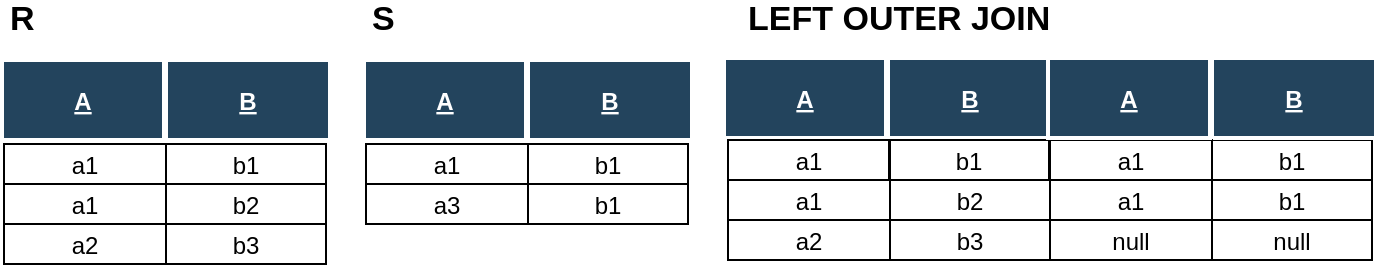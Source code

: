<mxfile version="12.2.2" type="device" pages="1"><diagram name="Page-1" id="8378b5f6-a2b2-b727-a746-972ab9d02e00"><mxGraphModel dx="932" dy="597" grid="1" gridSize="10" guides="1" tooltips="1" connect="0" arrows="1" fold="1" page="1" pageScale="1.5" pageWidth="1169" pageHeight="827" background="#ffffff" math="0" shadow="0"><root><mxCell id="0"/><mxCell id="1" parent="0"/><mxCell id="3HP0cJIl2MkH366SUQqJ-40" value="b1" style="fillColor=none;" vertex="1" parent="1"><mxGeometry x="122.0" y="102" width="80" height="20" as="geometry"/></mxCell><mxCell id="3HP0cJIl2MkH366SUQqJ-41" value="B" style="fillColor=#23445D;strokeColor=#FFFFFF;strokeWidth=2;fontColor=#FFFFFF;fontStyle=5" vertex="1" parent="1"><mxGeometry x="122" y="60" width="82" height="40" as="geometry"/></mxCell><mxCell id="3HP0cJIl2MkH366SUQqJ-42" value="R" style="text;html=1;strokeColor=none;fillColor=none;align=left;verticalAlign=middle;whiteSpace=wrap;rounded=0;strokeWidth=3;fontStyle=1;fontSize=17;" vertex="1" parent="1"><mxGeometry x="41.5" y="30" width="40" height="20" as="geometry"/></mxCell><mxCell id="3HP0cJIl2MkH366SUQqJ-43" value="a1" style="fillColor=none;" vertex="1" parent="1"><mxGeometry x="41" y="102" width="81" height="20" as="geometry"/></mxCell><mxCell id="3HP0cJIl2MkH366SUQqJ-44" value="A" style="fillColor=#23445D;strokeColor=#FFFFFF;strokeWidth=2;fontColor=#FFFFFF;fontStyle=5" vertex="1" parent="1"><mxGeometry x="40" y="60" width="81" height="40" as="geometry"/></mxCell><mxCell id="3HP0cJIl2MkH366SUQqJ-45" value="b2" style="fillColor=none;" vertex="1" parent="1"><mxGeometry x="122.0" y="122" width="80" height="20" as="geometry"/></mxCell><mxCell id="3HP0cJIl2MkH366SUQqJ-46" value="a1" style="fillColor=none;" vertex="1" parent="1"><mxGeometry x="41" y="122" width="81" height="20" as="geometry"/></mxCell><mxCell id="3HP0cJIl2MkH366SUQqJ-47" value="b3" style="fillColor=none;" vertex="1" parent="1"><mxGeometry x="122" y="142" width="80" height="20" as="geometry"/></mxCell><mxCell id="3HP0cJIl2MkH366SUQqJ-48" value="a2" style="fillColor=none;" vertex="1" parent="1"><mxGeometry x="41" y="142" width="81" height="20" as="geometry"/></mxCell><mxCell id="3HP0cJIl2MkH366SUQqJ-49" value="b1" style="fillColor=none;" vertex="1" parent="1"><mxGeometry x="303.0" y="102" width="80" height="20" as="geometry"/></mxCell><mxCell id="3HP0cJIl2MkH366SUQqJ-50" value="B" style="fillColor=#23445D;strokeColor=#FFFFFF;strokeWidth=2;fontColor=#FFFFFF;fontStyle=5" vertex="1" parent="1"><mxGeometry x="303" y="60" width="82" height="40" as="geometry"/></mxCell><mxCell id="3HP0cJIl2MkH366SUQqJ-51" value="S" style="text;html=1;strokeColor=none;fillColor=none;align=left;verticalAlign=middle;whiteSpace=wrap;rounded=0;strokeWidth=3;fontStyle=1;fontSize=17;" vertex="1" parent="1"><mxGeometry x="222.5" y="30" width="40" height="20" as="geometry"/></mxCell><mxCell id="3HP0cJIl2MkH366SUQqJ-52" value="a1" style="fillColor=none;" vertex="1" parent="1"><mxGeometry x="222" y="102" width="81" height="20" as="geometry"/></mxCell><mxCell id="3HP0cJIl2MkH366SUQqJ-53" value="A" style="fillColor=#23445D;strokeColor=#FFFFFF;strokeWidth=2;fontColor=#FFFFFF;fontStyle=5" vertex="1" parent="1"><mxGeometry x="221" y="60" width="81" height="40" as="geometry"/></mxCell><mxCell id="3HP0cJIl2MkH366SUQqJ-54" value="b1" style="fillColor=none;" vertex="1" parent="1"><mxGeometry x="303.0" y="122" width="80" height="20" as="geometry"/></mxCell><mxCell id="3HP0cJIl2MkH366SUQqJ-55" value="a3" style="fillColor=none;" vertex="1" parent="1"><mxGeometry x="222" y="122" width="81" height="20" as="geometry"/></mxCell><mxCell id="3HP0cJIl2MkH366SUQqJ-56" value="B" style="fillColor=#23445D;strokeColor=#FFFFFF;strokeWidth=2;fontColor=#FFFFFF;fontStyle=5" vertex="1" parent="1"><mxGeometry x="483" y="59" width="82" height="40" as="geometry"/></mxCell><mxCell id="3HP0cJIl2MkH366SUQqJ-57" value="LEFT OUTER JOIN" style="text;html=1;strokeColor=none;fillColor=none;align=left;verticalAlign=middle;whiteSpace=wrap;rounded=0;strokeWidth=3;fontStyle=1;fontSize=17;" vertex="1" parent="1"><mxGeometry x="411" y="30" width="170" height="20" as="geometry"/></mxCell><mxCell id="3HP0cJIl2MkH366SUQqJ-58" value="A" style="fillColor=#23445D;strokeColor=#FFFFFF;strokeWidth=2;fontColor=#FFFFFF;fontStyle=5" vertex="1" parent="1"><mxGeometry x="401" y="59" width="81" height="40" as="geometry"/></mxCell><mxCell id="3HP0cJIl2MkH366SUQqJ-59" value="b1" style="fillColor=none;" vertex="1" parent="1"><mxGeometry x="483.5" y="100" width="80" height="20" as="geometry"/></mxCell><mxCell id="3HP0cJIl2MkH366SUQqJ-60" value="a1" style="fillColor=none;" vertex="1" parent="1"><mxGeometry x="403" y="100" width="81" height="20" as="geometry"/></mxCell><mxCell id="3HP0cJIl2MkH366SUQqJ-61" value="b1" style="fillColor=none;" vertex="1" parent="1"><mxGeometry x="645.0" y="100" width="80" height="20" as="geometry"/></mxCell><mxCell id="3HP0cJIl2MkH366SUQqJ-62" value="B" style="fillColor=#23445D;strokeColor=#FFFFFF;strokeWidth=2;fontColor=#FFFFFF;fontStyle=5" vertex="1" parent="1"><mxGeometry x="645" y="59" width="82" height="40" as="geometry"/></mxCell><mxCell id="3HP0cJIl2MkH366SUQqJ-63" value="a1" style="fillColor=none;" vertex="1" parent="1"><mxGeometry x="564" y="100" width="81" height="20" as="geometry"/></mxCell><mxCell id="3HP0cJIl2MkH366SUQqJ-64" value="A" style="fillColor=#23445D;strokeColor=#FFFFFF;strokeWidth=2;fontColor=#FFFFFF;fontStyle=5" vertex="1" parent="1"><mxGeometry x="563" y="59" width="81" height="40" as="geometry"/></mxCell><mxCell id="3HP0cJIl2MkH366SUQqJ-65" value="b2" style="fillColor=none;" vertex="1" parent="1"><mxGeometry x="484.0" y="120" width="80" height="20" as="geometry"/></mxCell><mxCell id="3HP0cJIl2MkH366SUQqJ-66" value="a1" style="fillColor=none;" vertex="1" parent="1"><mxGeometry x="403" y="120" width="81" height="20" as="geometry"/></mxCell><mxCell id="3HP0cJIl2MkH366SUQqJ-67" value="b1" style="fillColor=none;" vertex="1" parent="1"><mxGeometry x="645.0" y="120" width="80" height="20" as="geometry"/></mxCell><mxCell id="3HP0cJIl2MkH366SUQqJ-68" value="a1" style="fillColor=none;" vertex="1" parent="1"><mxGeometry x="564" y="120" width="81" height="20" as="geometry"/></mxCell><mxCell id="3HP0cJIl2MkH366SUQqJ-69" value="b3" style="fillColor=none;" vertex="1" parent="1"><mxGeometry x="484" y="140" width="80" height="20" as="geometry"/></mxCell><mxCell id="3HP0cJIl2MkH366SUQqJ-70" value="a2" style="fillColor=none;" vertex="1" parent="1"><mxGeometry x="403" y="140" width="81" height="20" as="geometry"/></mxCell><mxCell id="3HP0cJIl2MkH366SUQqJ-71" value="null" style="fillColor=none;" vertex="1" parent="1"><mxGeometry x="645.0" y="140" width="80" height="20" as="geometry"/></mxCell><mxCell id="3HP0cJIl2MkH366SUQqJ-72" value="null" style="fillColor=none;" vertex="1" parent="1"><mxGeometry x="564" y="140" width="81" height="20" as="geometry"/></mxCell></root></mxGraphModel></diagram></mxfile>